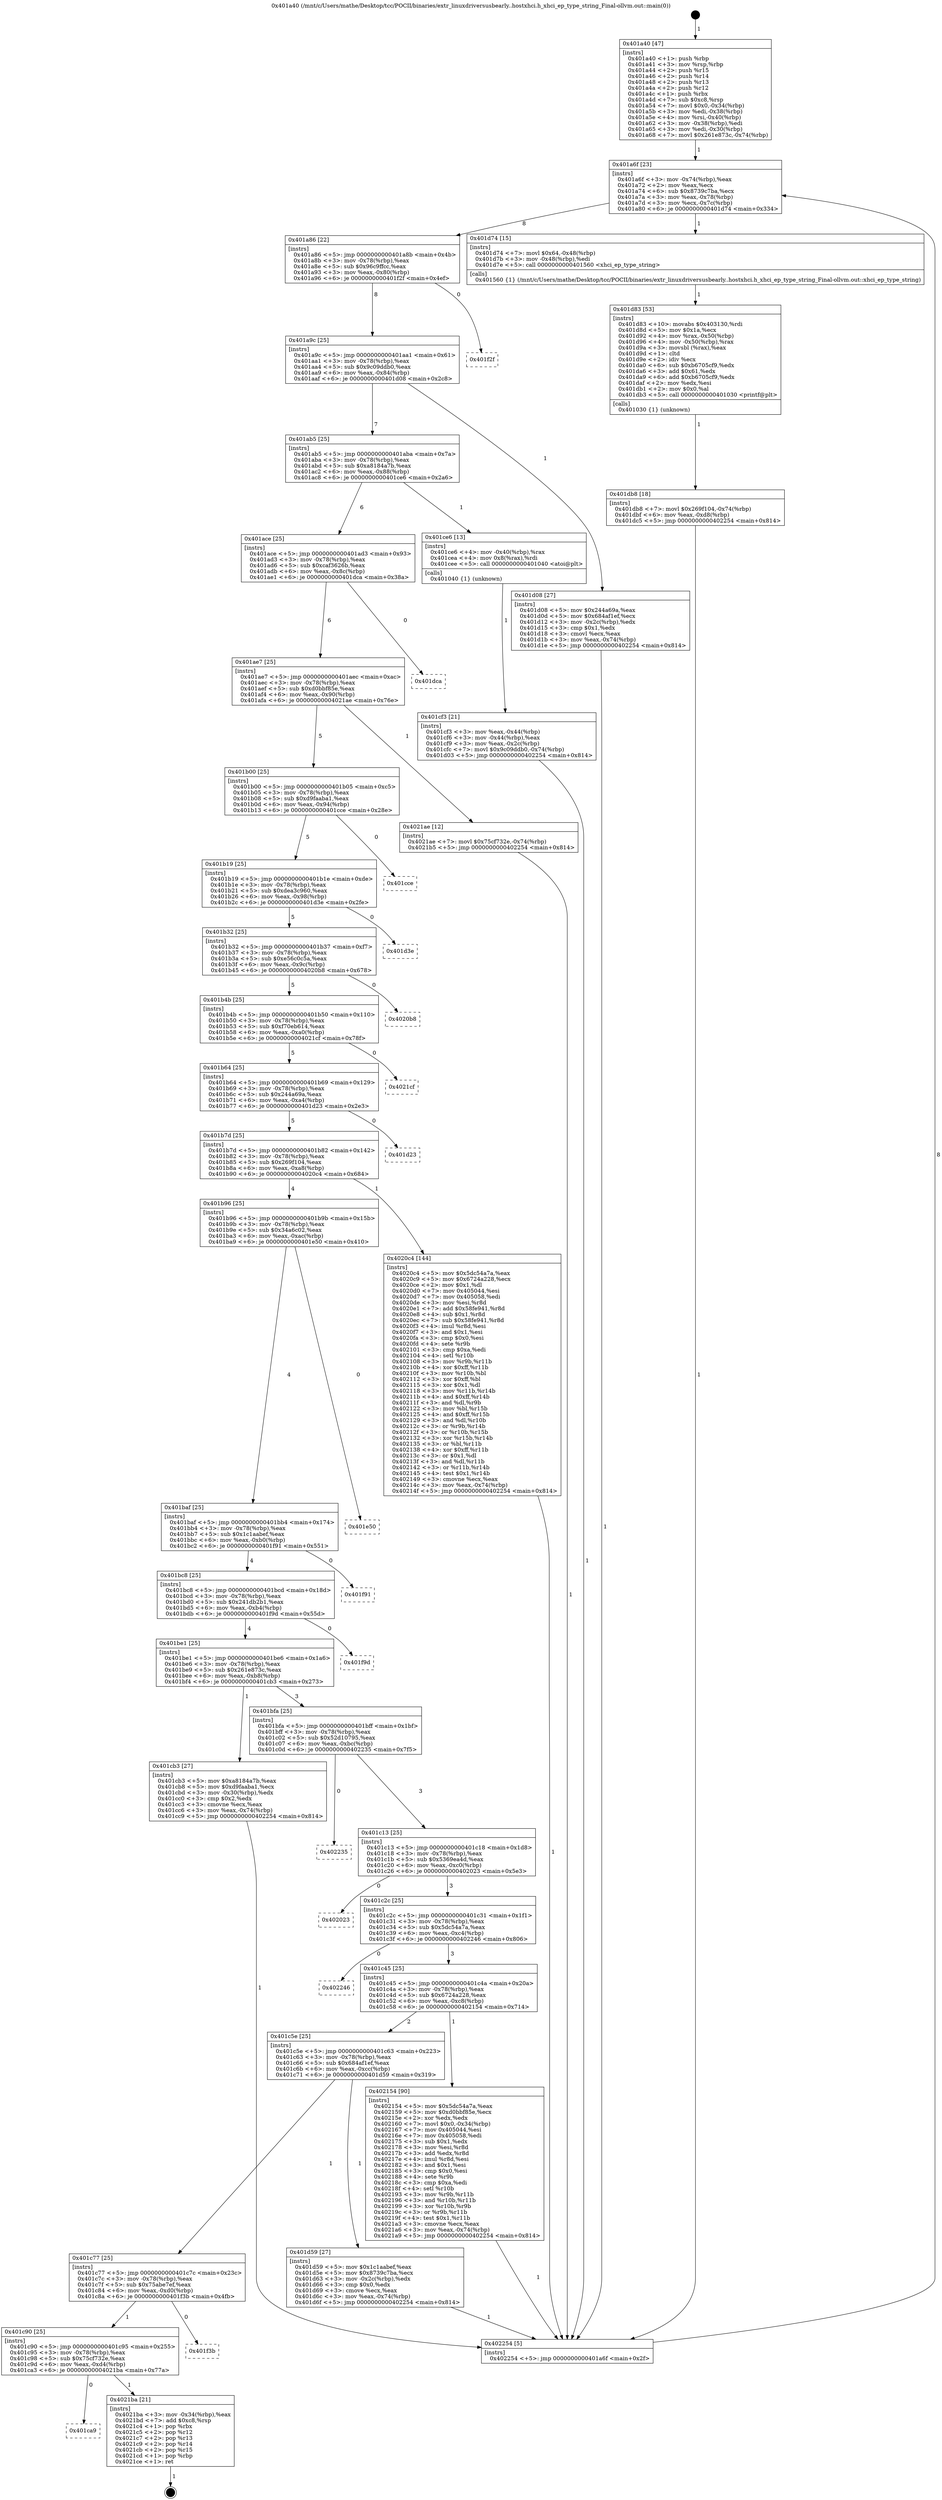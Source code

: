 digraph "0x401a40" {
  label = "0x401a40 (/mnt/c/Users/mathe/Desktop/tcc/POCII/binaries/extr_linuxdriversusbearly..hostxhci.h_xhci_ep_type_string_Final-ollvm.out::main(0))"
  labelloc = "t"
  node[shape=record]

  Entry [label="",width=0.3,height=0.3,shape=circle,fillcolor=black,style=filled]
  "0x401a6f" [label="{
     0x401a6f [23]\l
     | [instrs]\l
     &nbsp;&nbsp;0x401a6f \<+3\>: mov -0x74(%rbp),%eax\l
     &nbsp;&nbsp;0x401a72 \<+2\>: mov %eax,%ecx\l
     &nbsp;&nbsp;0x401a74 \<+6\>: sub $0x8739c7ba,%ecx\l
     &nbsp;&nbsp;0x401a7a \<+3\>: mov %eax,-0x78(%rbp)\l
     &nbsp;&nbsp;0x401a7d \<+3\>: mov %ecx,-0x7c(%rbp)\l
     &nbsp;&nbsp;0x401a80 \<+6\>: je 0000000000401d74 \<main+0x334\>\l
  }"]
  "0x401d74" [label="{
     0x401d74 [15]\l
     | [instrs]\l
     &nbsp;&nbsp;0x401d74 \<+7\>: movl $0x64,-0x48(%rbp)\l
     &nbsp;&nbsp;0x401d7b \<+3\>: mov -0x48(%rbp),%edi\l
     &nbsp;&nbsp;0x401d7e \<+5\>: call 0000000000401560 \<xhci_ep_type_string\>\l
     | [calls]\l
     &nbsp;&nbsp;0x401560 \{1\} (/mnt/c/Users/mathe/Desktop/tcc/POCII/binaries/extr_linuxdriversusbearly..hostxhci.h_xhci_ep_type_string_Final-ollvm.out::xhci_ep_type_string)\l
  }"]
  "0x401a86" [label="{
     0x401a86 [22]\l
     | [instrs]\l
     &nbsp;&nbsp;0x401a86 \<+5\>: jmp 0000000000401a8b \<main+0x4b\>\l
     &nbsp;&nbsp;0x401a8b \<+3\>: mov -0x78(%rbp),%eax\l
     &nbsp;&nbsp;0x401a8e \<+5\>: sub $0x96c9ffcc,%eax\l
     &nbsp;&nbsp;0x401a93 \<+3\>: mov %eax,-0x80(%rbp)\l
     &nbsp;&nbsp;0x401a96 \<+6\>: je 0000000000401f2f \<main+0x4ef\>\l
  }"]
  Exit [label="",width=0.3,height=0.3,shape=circle,fillcolor=black,style=filled,peripheries=2]
  "0x401f2f" [label="{
     0x401f2f\l
  }", style=dashed]
  "0x401a9c" [label="{
     0x401a9c [25]\l
     | [instrs]\l
     &nbsp;&nbsp;0x401a9c \<+5\>: jmp 0000000000401aa1 \<main+0x61\>\l
     &nbsp;&nbsp;0x401aa1 \<+3\>: mov -0x78(%rbp),%eax\l
     &nbsp;&nbsp;0x401aa4 \<+5\>: sub $0x9c09ddb0,%eax\l
     &nbsp;&nbsp;0x401aa9 \<+6\>: mov %eax,-0x84(%rbp)\l
     &nbsp;&nbsp;0x401aaf \<+6\>: je 0000000000401d08 \<main+0x2c8\>\l
  }"]
  "0x401ca9" [label="{
     0x401ca9\l
  }", style=dashed]
  "0x401d08" [label="{
     0x401d08 [27]\l
     | [instrs]\l
     &nbsp;&nbsp;0x401d08 \<+5\>: mov $0x244a69a,%eax\l
     &nbsp;&nbsp;0x401d0d \<+5\>: mov $0x684af1ef,%ecx\l
     &nbsp;&nbsp;0x401d12 \<+3\>: mov -0x2c(%rbp),%edx\l
     &nbsp;&nbsp;0x401d15 \<+3\>: cmp $0x1,%edx\l
     &nbsp;&nbsp;0x401d18 \<+3\>: cmovl %ecx,%eax\l
     &nbsp;&nbsp;0x401d1b \<+3\>: mov %eax,-0x74(%rbp)\l
     &nbsp;&nbsp;0x401d1e \<+5\>: jmp 0000000000402254 \<main+0x814\>\l
  }"]
  "0x401ab5" [label="{
     0x401ab5 [25]\l
     | [instrs]\l
     &nbsp;&nbsp;0x401ab5 \<+5\>: jmp 0000000000401aba \<main+0x7a\>\l
     &nbsp;&nbsp;0x401aba \<+3\>: mov -0x78(%rbp),%eax\l
     &nbsp;&nbsp;0x401abd \<+5\>: sub $0xa8184a7b,%eax\l
     &nbsp;&nbsp;0x401ac2 \<+6\>: mov %eax,-0x88(%rbp)\l
     &nbsp;&nbsp;0x401ac8 \<+6\>: je 0000000000401ce6 \<main+0x2a6\>\l
  }"]
  "0x4021ba" [label="{
     0x4021ba [21]\l
     | [instrs]\l
     &nbsp;&nbsp;0x4021ba \<+3\>: mov -0x34(%rbp),%eax\l
     &nbsp;&nbsp;0x4021bd \<+7\>: add $0xc8,%rsp\l
     &nbsp;&nbsp;0x4021c4 \<+1\>: pop %rbx\l
     &nbsp;&nbsp;0x4021c5 \<+2\>: pop %r12\l
     &nbsp;&nbsp;0x4021c7 \<+2\>: pop %r13\l
     &nbsp;&nbsp;0x4021c9 \<+2\>: pop %r14\l
     &nbsp;&nbsp;0x4021cb \<+2\>: pop %r15\l
     &nbsp;&nbsp;0x4021cd \<+1\>: pop %rbp\l
     &nbsp;&nbsp;0x4021ce \<+1\>: ret\l
  }"]
  "0x401ce6" [label="{
     0x401ce6 [13]\l
     | [instrs]\l
     &nbsp;&nbsp;0x401ce6 \<+4\>: mov -0x40(%rbp),%rax\l
     &nbsp;&nbsp;0x401cea \<+4\>: mov 0x8(%rax),%rdi\l
     &nbsp;&nbsp;0x401cee \<+5\>: call 0000000000401040 \<atoi@plt\>\l
     | [calls]\l
     &nbsp;&nbsp;0x401040 \{1\} (unknown)\l
  }"]
  "0x401ace" [label="{
     0x401ace [25]\l
     | [instrs]\l
     &nbsp;&nbsp;0x401ace \<+5\>: jmp 0000000000401ad3 \<main+0x93\>\l
     &nbsp;&nbsp;0x401ad3 \<+3\>: mov -0x78(%rbp),%eax\l
     &nbsp;&nbsp;0x401ad6 \<+5\>: sub $0xcaf3626b,%eax\l
     &nbsp;&nbsp;0x401adb \<+6\>: mov %eax,-0x8c(%rbp)\l
     &nbsp;&nbsp;0x401ae1 \<+6\>: je 0000000000401dca \<main+0x38a\>\l
  }"]
  "0x401c90" [label="{
     0x401c90 [25]\l
     | [instrs]\l
     &nbsp;&nbsp;0x401c90 \<+5\>: jmp 0000000000401c95 \<main+0x255\>\l
     &nbsp;&nbsp;0x401c95 \<+3\>: mov -0x78(%rbp),%eax\l
     &nbsp;&nbsp;0x401c98 \<+5\>: sub $0x75cf732e,%eax\l
     &nbsp;&nbsp;0x401c9d \<+6\>: mov %eax,-0xd4(%rbp)\l
     &nbsp;&nbsp;0x401ca3 \<+6\>: je 00000000004021ba \<main+0x77a\>\l
  }"]
  "0x401dca" [label="{
     0x401dca\l
  }", style=dashed]
  "0x401ae7" [label="{
     0x401ae7 [25]\l
     | [instrs]\l
     &nbsp;&nbsp;0x401ae7 \<+5\>: jmp 0000000000401aec \<main+0xac\>\l
     &nbsp;&nbsp;0x401aec \<+3\>: mov -0x78(%rbp),%eax\l
     &nbsp;&nbsp;0x401aef \<+5\>: sub $0xd0bbf85e,%eax\l
     &nbsp;&nbsp;0x401af4 \<+6\>: mov %eax,-0x90(%rbp)\l
     &nbsp;&nbsp;0x401afa \<+6\>: je 00000000004021ae \<main+0x76e\>\l
  }"]
  "0x401f3b" [label="{
     0x401f3b\l
  }", style=dashed]
  "0x4021ae" [label="{
     0x4021ae [12]\l
     | [instrs]\l
     &nbsp;&nbsp;0x4021ae \<+7\>: movl $0x75cf732e,-0x74(%rbp)\l
     &nbsp;&nbsp;0x4021b5 \<+5\>: jmp 0000000000402254 \<main+0x814\>\l
  }"]
  "0x401b00" [label="{
     0x401b00 [25]\l
     | [instrs]\l
     &nbsp;&nbsp;0x401b00 \<+5\>: jmp 0000000000401b05 \<main+0xc5\>\l
     &nbsp;&nbsp;0x401b05 \<+3\>: mov -0x78(%rbp),%eax\l
     &nbsp;&nbsp;0x401b08 \<+5\>: sub $0xd9faaba1,%eax\l
     &nbsp;&nbsp;0x401b0d \<+6\>: mov %eax,-0x94(%rbp)\l
     &nbsp;&nbsp;0x401b13 \<+6\>: je 0000000000401cce \<main+0x28e\>\l
  }"]
  "0x401db8" [label="{
     0x401db8 [18]\l
     | [instrs]\l
     &nbsp;&nbsp;0x401db8 \<+7\>: movl $0x269f104,-0x74(%rbp)\l
     &nbsp;&nbsp;0x401dbf \<+6\>: mov %eax,-0xd8(%rbp)\l
     &nbsp;&nbsp;0x401dc5 \<+5\>: jmp 0000000000402254 \<main+0x814\>\l
  }"]
  "0x401cce" [label="{
     0x401cce\l
  }", style=dashed]
  "0x401b19" [label="{
     0x401b19 [25]\l
     | [instrs]\l
     &nbsp;&nbsp;0x401b19 \<+5\>: jmp 0000000000401b1e \<main+0xde\>\l
     &nbsp;&nbsp;0x401b1e \<+3\>: mov -0x78(%rbp),%eax\l
     &nbsp;&nbsp;0x401b21 \<+5\>: sub $0xdea3c960,%eax\l
     &nbsp;&nbsp;0x401b26 \<+6\>: mov %eax,-0x98(%rbp)\l
     &nbsp;&nbsp;0x401b2c \<+6\>: je 0000000000401d3e \<main+0x2fe\>\l
  }"]
  "0x401d83" [label="{
     0x401d83 [53]\l
     | [instrs]\l
     &nbsp;&nbsp;0x401d83 \<+10\>: movabs $0x403130,%rdi\l
     &nbsp;&nbsp;0x401d8d \<+5\>: mov $0x1a,%ecx\l
     &nbsp;&nbsp;0x401d92 \<+4\>: mov %rax,-0x50(%rbp)\l
     &nbsp;&nbsp;0x401d96 \<+4\>: mov -0x50(%rbp),%rax\l
     &nbsp;&nbsp;0x401d9a \<+3\>: movsbl (%rax),%eax\l
     &nbsp;&nbsp;0x401d9d \<+1\>: cltd\l
     &nbsp;&nbsp;0x401d9e \<+2\>: idiv %ecx\l
     &nbsp;&nbsp;0x401da0 \<+6\>: sub $0xb6705cf9,%edx\l
     &nbsp;&nbsp;0x401da6 \<+3\>: add $0x61,%edx\l
     &nbsp;&nbsp;0x401da9 \<+6\>: add $0xb6705cf9,%edx\l
     &nbsp;&nbsp;0x401daf \<+2\>: mov %edx,%esi\l
     &nbsp;&nbsp;0x401db1 \<+2\>: mov $0x0,%al\l
     &nbsp;&nbsp;0x401db3 \<+5\>: call 0000000000401030 \<printf@plt\>\l
     | [calls]\l
     &nbsp;&nbsp;0x401030 \{1\} (unknown)\l
  }"]
  "0x401d3e" [label="{
     0x401d3e\l
  }", style=dashed]
  "0x401b32" [label="{
     0x401b32 [25]\l
     | [instrs]\l
     &nbsp;&nbsp;0x401b32 \<+5\>: jmp 0000000000401b37 \<main+0xf7\>\l
     &nbsp;&nbsp;0x401b37 \<+3\>: mov -0x78(%rbp),%eax\l
     &nbsp;&nbsp;0x401b3a \<+5\>: sub $0xe56c0c5a,%eax\l
     &nbsp;&nbsp;0x401b3f \<+6\>: mov %eax,-0x9c(%rbp)\l
     &nbsp;&nbsp;0x401b45 \<+6\>: je 00000000004020b8 \<main+0x678\>\l
  }"]
  "0x401c77" [label="{
     0x401c77 [25]\l
     | [instrs]\l
     &nbsp;&nbsp;0x401c77 \<+5\>: jmp 0000000000401c7c \<main+0x23c\>\l
     &nbsp;&nbsp;0x401c7c \<+3\>: mov -0x78(%rbp),%eax\l
     &nbsp;&nbsp;0x401c7f \<+5\>: sub $0x75abe7ef,%eax\l
     &nbsp;&nbsp;0x401c84 \<+6\>: mov %eax,-0xd0(%rbp)\l
     &nbsp;&nbsp;0x401c8a \<+6\>: je 0000000000401f3b \<main+0x4fb\>\l
  }"]
  "0x4020b8" [label="{
     0x4020b8\l
  }", style=dashed]
  "0x401b4b" [label="{
     0x401b4b [25]\l
     | [instrs]\l
     &nbsp;&nbsp;0x401b4b \<+5\>: jmp 0000000000401b50 \<main+0x110\>\l
     &nbsp;&nbsp;0x401b50 \<+3\>: mov -0x78(%rbp),%eax\l
     &nbsp;&nbsp;0x401b53 \<+5\>: sub $0xf70eb614,%eax\l
     &nbsp;&nbsp;0x401b58 \<+6\>: mov %eax,-0xa0(%rbp)\l
     &nbsp;&nbsp;0x401b5e \<+6\>: je 00000000004021cf \<main+0x78f\>\l
  }"]
  "0x401d59" [label="{
     0x401d59 [27]\l
     | [instrs]\l
     &nbsp;&nbsp;0x401d59 \<+5\>: mov $0x1c1aabef,%eax\l
     &nbsp;&nbsp;0x401d5e \<+5\>: mov $0x8739c7ba,%ecx\l
     &nbsp;&nbsp;0x401d63 \<+3\>: mov -0x2c(%rbp),%edx\l
     &nbsp;&nbsp;0x401d66 \<+3\>: cmp $0x0,%edx\l
     &nbsp;&nbsp;0x401d69 \<+3\>: cmove %ecx,%eax\l
     &nbsp;&nbsp;0x401d6c \<+3\>: mov %eax,-0x74(%rbp)\l
     &nbsp;&nbsp;0x401d6f \<+5\>: jmp 0000000000402254 \<main+0x814\>\l
  }"]
  "0x4021cf" [label="{
     0x4021cf\l
  }", style=dashed]
  "0x401b64" [label="{
     0x401b64 [25]\l
     | [instrs]\l
     &nbsp;&nbsp;0x401b64 \<+5\>: jmp 0000000000401b69 \<main+0x129\>\l
     &nbsp;&nbsp;0x401b69 \<+3\>: mov -0x78(%rbp),%eax\l
     &nbsp;&nbsp;0x401b6c \<+5\>: sub $0x244a69a,%eax\l
     &nbsp;&nbsp;0x401b71 \<+6\>: mov %eax,-0xa4(%rbp)\l
     &nbsp;&nbsp;0x401b77 \<+6\>: je 0000000000401d23 \<main+0x2e3\>\l
  }"]
  "0x401c5e" [label="{
     0x401c5e [25]\l
     | [instrs]\l
     &nbsp;&nbsp;0x401c5e \<+5\>: jmp 0000000000401c63 \<main+0x223\>\l
     &nbsp;&nbsp;0x401c63 \<+3\>: mov -0x78(%rbp),%eax\l
     &nbsp;&nbsp;0x401c66 \<+5\>: sub $0x684af1ef,%eax\l
     &nbsp;&nbsp;0x401c6b \<+6\>: mov %eax,-0xcc(%rbp)\l
     &nbsp;&nbsp;0x401c71 \<+6\>: je 0000000000401d59 \<main+0x319\>\l
  }"]
  "0x401d23" [label="{
     0x401d23\l
  }", style=dashed]
  "0x401b7d" [label="{
     0x401b7d [25]\l
     | [instrs]\l
     &nbsp;&nbsp;0x401b7d \<+5\>: jmp 0000000000401b82 \<main+0x142\>\l
     &nbsp;&nbsp;0x401b82 \<+3\>: mov -0x78(%rbp),%eax\l
     &nbsp;&nbsp;0x401b85 \<+5\>: sub $0x269f104,%eax\l
     &nbsp;&nbsp;0x401b8a \<+6\>: mov %eax,-0xa8(%rbp)\l
     &nbsp;&nbsp;0x401b90 \<+6\>: je 00000000004020c4 \<main+0x684\>\l
  }"]
  "0x402154" [label="{
     0x402154 [90]\l
     | [instrs]\l
     &nbsp;&nbsp;0x402154 \<+5\>: mov $0x5dc54a7a,%eax\l
     &nbsp;&nbsp;0x402159 \<+5\>: mov $0xd0bbf85e,%ecx\l
     &nbsp;&nbsp;0x40215e \<+2\>: xor %edx,%edx\l
     &nbsp;&nbsp;0x402160 \<+7\>: movl $0x0,-0x34(%rbp)\l
     &nbsp;&nbsp;0x402167 \<+7\>: mov 0x405044,%esi\l
     &nbsp;&nbsp;0x40216e \<+7\>: mov 0x405058,%edi\l
     &nbsp;&nbsp;0x402175 \<+3\>: sub $0x1,%edx\l
     &nbsp;&nbsp;0x402178 \<+3\>: mov %esi,%r8d\l
     &nbsp;&nbsp;0x40217b \<+3\>: add %edx,%r8d\l
     &nbsp;&nbsp;0x40217e \<+4\>: imul %r8d,%esi\l
     &nbsp;&nbsp;0x402182 \<+3\>: and $0x1,%esi\l
     &nbsp;&nbsp;0x402185 \<+3\>: cmp $0x0,%esi\l
     &nbsp;&nbsp;0x402188 \<+4\>: sete %r9b\l
     &nbsp;&nbsp;0x40218c \<+3\>: cmp $0xa,%edi\l
     &nbsp;&nbsp;0x40218f \<+4\>: setl %r10b\l
     &nbsp;&nbsp;0x402193 \<+3\>: mov %r9b,%r11b\l
     &nbsp;&nbsp;0x402196 \<+3\>: and %r10b,%r11b\l
     &nbsp;&nbsp;0x402199 \<+3\>: xor %r10b,%r9b\l
     &nbsp;&nbsp;0x40219c \<+3\>: or %r9b,%r11b\l
     &nbsp;&nbsp;0x40219f \<+4\>: test $0x1,%r11b\l
     &nbsp;&nbsp;0x4021a3 \<+3\>: cmovne %ecx,%eax\l
     &nbsp;&nbsp;0x4021a6 \<+3\>: mov %eax,-0x74(%rbp)\l
     &nbsp;&nbsp;0x4021a9 \<+5\>: jmp 0000000000402254 \<main+0x814\>\l
  }"]
  "0x4020c4" [label="{
     0x4020c4 [144]\l
     | [instrs]\l
     &nbsp;&nbsp;0x4020c4 \<+5\>: mov $0x5dc54a7a,%eax\l
     &nbsp;&nbsp;0x4020c9 \<+5\>: mov $0x6724a228,%ecx\l
     &nbsp;&nbsp;0x4020ce \<+2\>: mov $0x1,%dl\l
     &nbsp;&nbsp;0x4020d0 \<+7\>: mov 0x405044,%esi\l
     &nbsp;&nbsp;0x4020d7 \<+7\>: mov 0x405058,%edi\l
     &nbsp;&nbsp;0x4020de \<+3\>: mov %esi,%r8d\l
     &nbsp;&nbsp;0x4020e1 \<+7\>: add $0x58fe941,%r8d\l
     &nbsp;&nbsp;0x4020e8 \<+4\>: sub $0x1,%r8d\l
     &nbsp;&nbsp;0x4020ec \<+7\>: sub $0x58fe941,%r8d\l
     &nbsp;&nbsp;0x4020f3 \<+4\>: imul %r8d,%esi\l
     &nbsp;&nbsp;0x4020f7 \<+3\>: and $0x1,%esi\l
     &nbsp;&nbsp;0x4020fa \<+3\>: cmp $0x0,%esi\l
     &nbsp;&nbsp;0x4020fd \<+4\>: sete %r9b\l
     &nbsp;&nbsp;0x402101 \<+3\>: cmp $0xa,%edi\l
     &nbsp;&nbsp;0x402104 \<+4\>: setl %r10b\l
     &nbsp;&nbsp;0x402108 \<+3\>: mov %r9b,%r11b\l
     &nbsp;&nbsp;0x40210b \<+4\>: xor $0xff,%r11b\l
     &nbsp;&nbsp;0x40210f \<+3\>: mov %r10b,%bl\l
     &nbsp;&nbsp;0x402112 \<+3\>: xor $0xff,%bl\l
     &nbsp;&nbsp;0x402115 \<+3\>: xor $0x1,%dl\l
     &nbsp;&nbsp;0x402118 \<+3\>: mov %r11b,%r14b\l
     &nbsp;&nbsp;0x40211b \<+4\>: and $0xff,%r14b\l
     &nbsp;&nbsp;0x40211f \<+3\>: and %dl,%r9b\l
     &nbsp;&nbsp;0x402122 \<+3\>: mov %bl,%r15b\l
     &nbsp;&nbsp;0x402125 \<+4\>: and $0xff,%r15b\l
     &nbsp;&nbsp;0x402129 \<+3\>: and %dl,%r10b\l
     &nbsp;&nbsp;0x40212c \<+3\>: or %r9b,%r14b\l
     &nbsp;&nbsp;0x40212f \<+3\>: or %r10b,%r15b\l
     &nbsp;&nbsp;0x402132 \<+3\>: xor %r15b,%r14b\l
     &nbsp;&nbsp;0x402135 \<+3\>: or %bl,%r11b\l
     &nbsp;&nbsp;0x402138 \<+4\>: xor $0xff,%r11b\l
     &nbsp;&nbsp;0x40213c \<+3\>: or $0x1,%dl\l
     &nbsp;&nbsp;0x40213f \<+3\>: and %dl,%r11b\l
     &nbsp;&nbsp;0x402142 \<+3\>: or %r11b,%r14b\l
     &nbsp;&nbsp;0x402145 \<+4\>: test $0x1,%r14b\l
     &nbsp;&nbsp;0x402149 \<+3\>: cmovne %ecx,%eax\l
     &nbsp;&nbsp;0x40214c \<+3\>: mov %eax,-0x74(%rbp)\l
     &nbsp;&nbsp;0x40214f \<+5\>: jmp 0000000000402254 \<main+0x814\>\l
  }"]
  "0x401b96" [label="{
     0x401b96 [25]\l
     | [instrs]\l
     &nbsp;&nbsp;0x401b96 \<+5\>: jmp 0000000000401b9b \<main+0x15b\>\l
     &nbsp;&nbsp;0x401b9b \<+3\>: mov -0x78(%rbp),%eax\l
     &nbsp;&nbsp;0x401b9e \<+5\>: sub $0x34a6c02,%eax\l
     &nbsp;&nbsp;0x401ba3 \<+6\>: mov %eax,-0xac(%rbp)\l
     &nbsp;&nbsp;0x401ba9 \<+6\>: je 0000000000401e50 \<main+0x410\>\l
  }"]
  "0x401c45" [label="{
     0x401c45 [25]\l
     | [instrs]\l
     &nbsp;&nbsp;0x401c45 \<+5\>: jmp 0000000000401c4a \<main+0x20a\>\l
     &nbsp;&nbsp;0x401c4a \<+3\>: mov -0x78(%rbp),%eax\l
     &nbsp;&nbsp;0x401c4d \<+5\>: sub $0x6724a228,%eax\l
     &nbsp;&nbsp;0x401c52 \<+6\>: mov %eax,-0xc8(%rbp)\l
     &nbsp;&nbsp;0x401c58 \<+6\>: je 0000000000402154 \<main+0x714\>\l
  }"]
  "0x401e50" [label="{
     0x401e50\l
  }", style=dashed]
  "0x401baf" [label="{
     0x401baf [25]\l
     | [instrs]\l
     &nbsp;&nbsp;0x401baf \<+5\>: jmp 0000000000401bb4 \<main+0x174\>\l
     &nbsp;&nbsp;0x401bb4 \<+3\>: mov -0x78(%rbp),%eax\l
     &nbsp;&nbsp;0x401bb7 \<+5\>: sub $0x1c1aabef,%eax\l
     &nbsp;&nbsp;0x401bbc \<+6\>: mov %eax,-0xb0(%rbp)\l
     &nbsp;&nbsp;0x401bc2 \<+6\>: je 0000000000401f91 \<main+0x551\>\l
  }"]
  "0x402246" [label="{
     0x402246\l
  }", style=dashed]
  "0x401f91" [label="{
     0x401f91\l
  }", style=dashed]
  "0x401bc8" [label="{
     0x401bc8 [25]\l
     | [instrs]\l
     &nbsp;&nbsp;0x401bc8 \<+5\>: jmp 0000000000401bcd \<main+0x18d\>\l
     &nbsp;&nbsp;0x401bcd \<+3\>: mov -0x78(%rbp),%eax\l
     &nbsp;&nbsp;0x401bd0 \<+5\>: sub $0x241db2b1,%eax\l
     &nbsp;&nbsp;0x401bd5 \<+6\>: mov %eax,-0xb4(%rbp)\l
     &nbsp;&nbsp;0x401bdb \<+6\>: je 0000000000401f9d \<main+0x55d\>\l
  }"]
  "0x401c2c" [label="{
     0x401c2c [25]\l
     | [instrs]\l
     &nbsp;&nbsp;0x401c2c \<+5\>: jmp 0000000000401c31 \<main+0x1f1\>\l
     &nbsp;&nbsp;0x401c31 \<+3\>: mov -0x78(%rbp),%eax\l
     &nbsp;&nbsp;0x401c34 \<+5\>: sub $0x5dc54a7a,%eax\l
     &nbsp;&nbsp;0x401c39 \<+6\>: mov %eax,-0xc4(%rbp)\l
     &nbsp;&nbsp;0x401c3f \<+6\>: je 0000000000402246 \<main+0x806\>\l
  }"]
  "0x401f9d" [label="{
     0x401f9d\l
  }", style=dashed]
  "0x401be1" [label="{
     0x401be1 [25]\l
     | [instrs]\l
     &nbsp;&nbsp;0x401be1 \<+5\>: jmp 0000000000401be6 \<main+0x1a6\>\l
     &nbsp;&nbsp;0x401be6 \<+3\>: mov -0x78(%rbp),%eax\l
     &nbsp;&nbsp;0x401be9 \<+5\>: sub $0x261e873c,%eax\l
     &nbsp;&nbsp;0x401bee \<+6\>: mov %eax,-0xb8(%rbp)\l
     &nbsp;&nbsp;0x401bf4 \<+6\>: je 0000000000401cb3 \<main+0x273\>\l
  }"]
  "0x402023" [label="{
     0x402023\l
  }", style=dashed]
  "0x401cb3" [label="{
     0x401cb3 [27]\l
     | [instrs]\l
     &nbsp;&nbsp;0x401cb3 \<+5\>: mov $0xa8184a7b,%eax\l
     &nbsp;&nbsp;0x401cb8 \<+5\>: mov $0xd9faaba1,%ecx\l
     &nbsp;&nbsp;0x401cbd \<+3\>: mov -0x30(%rbp),%edx\l
     &nbsp;&nbsp;0x401cc0 \<+3\>: cmp $0x2,%edx\l
     &nbsp;&nbsp;0x401cc3 \<+3\>: cmovne %ecx,%eax\l
     &nbsp;&nbsp;0x401cc6 \<+3\>: mov %eax,-0x74(%rbp)\l
     &nbsp;&nbsp;0x401cc9 \<+5\>: jmp 0000000000402254 \<main+0x814\>\l
  }"]
  "0x401bfa" [label="{
     0x401bfa [25]\l
     | [instrs]\l
     &nbsp;&nbsp;0x401bfa \<+5\>: jmp 0000000000401bff \<main+0x1bf\>\l
     &nbsp;&nbsp;0x401bff \<+3\>: mov -0x78(%rbp),%eax\l
     &nbsp;&nbsp;0x401c02 \<+5\>: sub $0x52d10795,%eax\l
     &nbsp;&nbsp;0x401c07 \<+6\>: mov %eax,-0xbc(%rbp)\l
     &nbsp;&nbsp;0x401c0d \<+6\>: je 0000000000402235 \<main+0x7f5\>\l
  }"]
  "0x402254" [label="{
     0x402254 [5]\l
     | [instrs]\l
     &nbsp;&nbsp;0x402254 \<+5\>: jmp 0000000000401a6f \<main+0x2f\>\l
  }"]
  "0x401a40" [label="{
     0x401a40 [47]\l
     | [instrs]\l
     &nbsp;&nbsp;0x401a40 \<+1\>: push %rbp\l
     &nbsp;&nbsp;0x401a41 \<+3\>: mov %rsp,%rbp\l
     &nbsp;&nbsp;0x401a44 \<+2\>: push %r15\l
     &nbsp;&nbsp;0x401a46 \<+2\>: push %r14\l
     &nbsp;&nbsp;0x401a48 \<+2\>: push %r13\l
     &nbsp;&nbsp;0x401a4a \<+2\>: push %r12\l
     &nbsp;&nbsp;0x401a4c \<+1\>: push %rbx\l
     &nbsp;&nbsp;0x401a4d \<+7\>: sub $0xc8,%rsp\l
     &nbsp;&nbsp;0x401a54 \<+7\>: movl $0x0,-0x34(%rbp)\l
     &nbsp;&nbsp;0x401a5b \<+3\>: mov %edi,-0x38(%rbp)\l
     &nbsp;&nbsp;0x401a5e \<+4\>: mov %rsi,-0x40(%rbp)\l
     &nbsp;&nbsp;0x401a62 \<+3\>: mov -0x38(%rbp),%edi\l
     &nbsp;&nbsp;0x401a65 \<+3\>: mov %edi,-0x30(%rbp)\l
     &nbsp;&nbsp;0x401a68 \<+7\>: movl $0x261e873c,-0x74(%rbp)\l
  }"]
  "0x401cf3" [label="{
     0x401cf3 [21]\l
     | [instrs]\l
     &nbsp;&nbsp;0x401cf3 \<+3\>: mov %eax,-0x44(%rbp)\l
     &nbsp;&nbsp;0x401cf6 \<+3\>: mov -0x44(%rbp),%eax\l
     &nbsp;&nbsp;0x401cf9 \<+3\>: mov %eax,-0x2c(%rbp)\l
     &nbsp;&nbsp;0x401cfc \<+7\>: movl $0x9c09ddb0,-0x74(%rbp)\l
     &nbsp;&nbsp;0x401d03 \<+5\>: jmp 0000000000402254 \<main+0x814\>\l
  }"]
  "0x401c13" [label="{
     0x401c13 [25]\l
     | [instrs]\l
     &nbsp;&nbsp;0x401c13 \<+5\>: jmp 0000000000401c18 \<main+0x1d8\>\l
     &nbsp;&nbsp;0x401c18 \<+3\>: mov -0x78(%rbp),%eax\l
     &nbsp;&nbsp;0x401c1b \<+5\>: sub $0x5369ea4d,%eax\l
     &nbsp;&nbsp;0x401c20 \<+6\>: mov %eax,-0xc0(%rbp)\l
     &nbsp;&nbsp;0x401c26 \<+6\>: je 0000000000402023 \<main+0x5e3\>\l
  }"]
  "0x402235" [label="{
     0x402235\l
  }", style=dashed]
  Entry -> "0x401a40" [label=" 1"]
  "0x401a6f" -> "0x401d74" [label=" 1"]
  "0x401a6f" -> "0x401a86" [label=" 8"]
  "0x4021ba" -> Exit [label=" 1"]
  "0x401a86" -> "0x401f2f" [label=" 0"]
  "0x401a86" -> "0x401a9c" [label=" 8"]
  "0x401c90" -> "0x401ca9" [label=" 0"]
  "0x401a9c" -> "0x401d08" [label=" 1"]
  "0x401a9c" -> "0x401ab5" [label=" 7"]
  "0x401c90" -> "0x4021ba" [label=" 1"]
  "0x401ab5" -> "0x401ce6" [label=" 1"]
  "0x401ab5" -> "0x401ace" [label=" 6"]
  "0x401c77" -> "0x401c90" [label=" 1"]
  "0x401ace" -> "0x401dca" [label=" 0"]
  "0x401ace" -> "0x401ae7" [label=" 6"]
  "0x401c77" -> "0x401f3b" [label=" 0"]
  "0x401ae7" -> "0x4021ae" [label=" 1"]
  "0x401ae7" -> "0x401b00" [label=" 5"]
  "0x4021ae" -> "0x402254" [label=" 1"]
  "0x401b00" -> "0x401cce" [label=" 0"]
  "0x401b00" -> "0x401b19" [label=" 5"]
  "0x402154" -> "0x402254" [label=" 1"]
  "0x401b19" -> "0x401d3e" [label=" 0"]
  "0x401b19" -> "0x401b32" [label=" 5"]
  "0x4020c4" -> "0x402254" [label=" 1"]
  "0x401b32" -> "0x4020b8" [label=" 0"]
  "0x401b32" -> "0x401b4b" [label=" 5"]
  "0x401db8" -> "0x402254" [label=" 1"]
  "0x401b4b" -> "0x4021cf" [label=" 0"]
  "0x401b4b" -> "0x401b64" [label=" 5"]
  "0x401d83" -> "0x401db8" [label=" 1"]
  "0x401b64" -> "0x401d23" [label=" 0"]
  "0x401b64" -> "0x401b7d" [label=" 5"]
  "0x401d59" -> "0x402254" [label=" 1"]
  "0x401b7d" -> "0x4020c4" [label=" 1"]
  "0x401b7d" -> "0x401b96" [label=" 4"]
  "0x401c5e" -> "0x401c77" [label=" 1"]
  "0x401b96" -> "0x401e50" [label=" 0"]
  "0x401b96" -> "0x401baf" [label=" 4"]
  "0x401d74" -> "0x401d83" [label=" 1"]
  "0x401baf" -> "0x401f91" [label=" 0"]
  "0x401baf" -> "0x401bc8" [label=" 4"]
  "0x401c45" -> "0x401c5e" [label=" 2"]
  "0x401bc8" -> "0x401f9d" [label=" 0"]
  "0x401bc8" -> "0x401be1" [label=" 4"]
  "0x401c5e" -> "0x401d59" [label=" 1"]
  "0x401be1" -> "0x401cb3" [label=" 1"]
  "0x401be1" -> "0x401bfa" [label=" 3"]
  "0x401cb3" -> "0x402254" [label=" 1"]
  "0x401a40" -> "0x401a6f" [label=" 1"]
  "0x402254" -> "0x401a6f" [label=" 8"]
  "0x401ce6" -> "0x401cf3" [label=" 1"]
  "0x401cf3" -> "0x402254" [label=" 1"]
  "0x401d08" -> "0x402254" [label=" 1"]
  "0x401c2c" -> "0x401c45" [label=" 3"]
  "0x401bfa" -> "0x402235" [label=" 0"]
  "0x401bfa" -> "0x401c13" [label=" 3"]
  "0x401c2c" -> "0x402246" [label=" 0"]
  "0x401c13" -> "0x402023" [label=" 0"]
  "0x401c13" -> "0x401c2c" [label=" 3"]
  "0x401c45" -> "0x402154" [label=" 1"]
}
